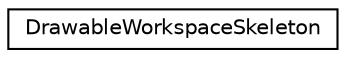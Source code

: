 digraph "Graphical Class Hierarchy"
{
 // LATEX_PDF_SIZE
  edge [fontname="Helvetica",fontsize="10",labelfontname="Helvetica",labelfontsize="10"];
  node [fontname="Helvetica",fontsize="10",shape=record];
  rankdir="LR";
  Node0 [label="DrawableWorkspaceSkeleton",height=0.2,width=0.4,color="black", fillcolor="white", style="filled",URL="$classDrawableWorkspaceSkeleton.html",tooltip=" "];
}
